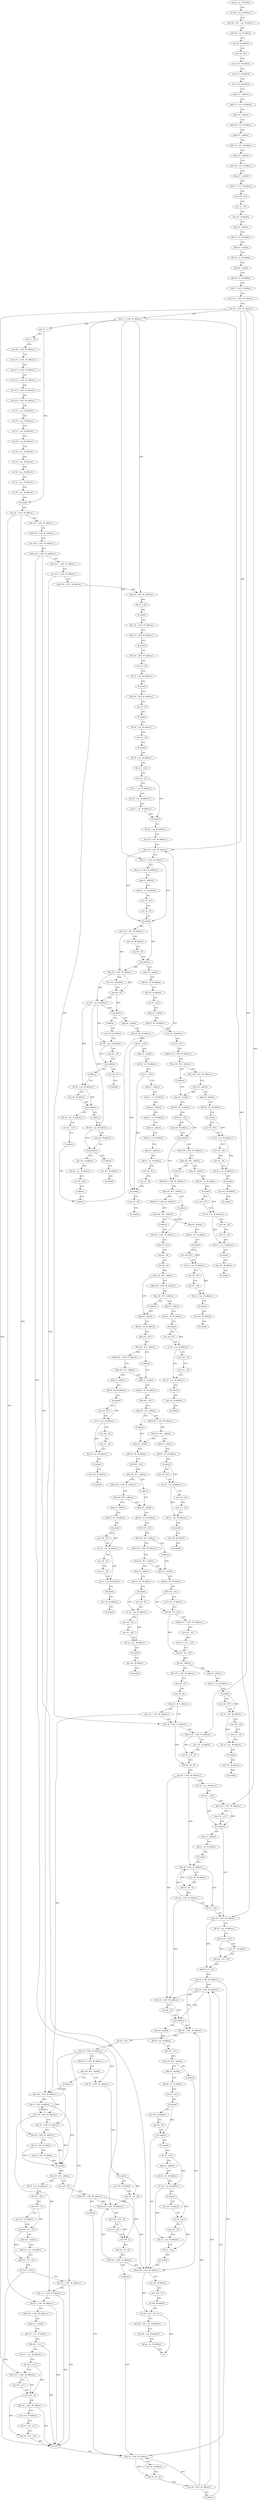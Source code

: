 digraph "func" {
"4203148" [label = "sub sp , sp , # address" ]
"4203152" [label = "str x28 , [ sp , # address ]" ]
"4203156" [label = "stp x29 , x30 , [ sp , # address ]" ]
"4203160" [label = "add x29 , sp , # address" ]
"4203164" [label = "mov x8 , # address" ]
"4203168" [label = "mov w9 , # 0" ]
"4203172" [label = "mov w10 , # address" ]
"4203176" [label = "mov w11 , # address" ]
"4203180" [label = "mov w12 , # address" ]
"4203184" [label = "adrp x13 , address" ]
"4203188" [label = "add x13 , x13 , # address" ]
"4203192" [label = "adrp x14 , address" ]
"4203196" [label = "add x14 , x14 , # address" ]
"4203200" [label = "adrp x15 , address" ]
"4203204" [label = "add x15 , x15 , # address" ]
"4203208" [label = "adrp x16 , address" ]
"4203212" [label = "add x16 , x16 , # address" ]
"4203216" [label = "adrp x17 , symbol" ]
"4203220" [label = "add x17 , x17 , # address" ]
"4203224" [label = "mov x18 , # 0" ]
"4203228" [label = "mov x2 , x18" ]
"4203232" [label = "mov w3 , # address" ]
"4203236" [label = "adrp x4 , address" ]
"4203240" [label = "add x4 , x4 , # address" ]
"4203244" [label = "adrp x5 , symbol" ]
"4203248" [label = "add x5 , x5 , # address" ]
"4203252" [label = "adrp x6 , symbol" ]
"4203256" [label = "add x6 , x6 , # address" ]
"4203260" [label = "sub x7 , x29 , # address" ]
"4203264" [label = "stur wzr , [ x29 , #- address ]" ]
"4203268" [label = "stur w0 , [ x29 , #- address ]" ]
"4203272" [label = "stur x1 , [ x29 , #- address ]" ]
"4203276" [label = "mov x0 , x7" ]
"4203280" [label = "mov x1 , x8" ]
"4203284" [label = "stur w9 , [ x29 , #- address ]" ]
"4203288" [label = "stur w10 , [ x29 , #- address ]" ]
"4203292" [label = "stur w11 , [ x29 , #- address ]" ]
"4203296" [label = "stur w12 , [ x29 , #- address ]" ]
"4203300" [label = "stur x13 , [ x29 , #- address ]" ]
"4203304" [label = "stur x14 , [ x29 , #- address ]" ]
"4203308" [label = "str x15 , [ sp , # address ]" ]
"4203312" [label = "str x16 , [ sp , # address ]" ]
"4203316" [label = "str x17 , [ sp , # address ]" ]
"4203320" [label = "str x18 , [ sp , # address ]" ]
"4203324" [label = "str x2 , [ sp , # address ]" ]
"4203328" [label = "str w3 , [ sp , # address ]" ]
"4203332" [label = "str x4 , [ sp , # address ]" ]
"4203336" [label = "str x5 , [ sp , # address ]" ]
"4203340" [label = "str x6 , [ sp , # address ]" ]
"4203344" [label = "bl symbol" ]
"4203348" [label = "stur x0 , [ x29 , #- address ]" ]
"4203352" [label = "ldur w9 , [ x29 , #- address ]" ]
"4203356" [label = "sturb w9 , [ x29 , #- address ]" ]
"4203360" [label = "ldur w10 , [ x29 , #- address ]" ]
"4203364" [label = "sturb w10 , [ x29 , #- address ]" ]
"4203368" [label = "ldur w11 , [ x29 , #- address ]" ]
"4203372" [label = "stur w11 , [ x29 , #- address ]" ]
"4203376" [label = "sturb w9 , [ x29 , #- address ]" ]
"4203380" [label = "ldur x8 , [ x29 , #- address ]" ]
"4203384" [label = "ldr x0 , [ x8 ]" ]
"4203388" [label = "bl symbol" ]
"4203392" [label = "ldur w0 , [ x29 , #- address ]" ]
"4203396" [label = "ldur x1 , [ x29 , #- address ]" ]
"4203400" [label = "bl symbol" ]
"4203404" [label = "ldur x8 , [ x29 , #- address ]" ]
"4203408" [label = "mov x0 , x8" ]
"4203412" [label = "ldr x1 , [ sp , # address ]" ]
"4203416" [label = "bl symbol" ]
"4203420" [label = "ldur x8 , [ x29 , #- address ]" ]
"4203424" [label = "mov x0 , x8" ]
"4203428" [label = "bl symbol" ]
"4203432" [label = "ldr x8 , [ sp , # address ]" ]
"4203436" [label = "mov x0 , x8" ]
"4203440" [label = "bl symbol" ]
"4203444" [label = "ldr x8 , [ sp , # address ]" ]
"4203448" [label = "ldr x13 , [ x8 ]" ]
"4203452" [label = "mov x0 , x13" ]
"4203456" [label = "ldr x1 , [ sp , # address ]" ]
"4203460" [label = "ldr w2 , [ sp , # address ]" ]
"4203464" [label = "ldr x3 , [ sp , # address ]" ]
"4203468" [label = "bl symbol" ]
"4203472" [label = "ldr x8 , [ sp , # address ]" ]
"4203476" [label = "stur x8 , [ x29 , #- address ]" ]
"4203480" [label = "ldur w0 , [ x29 , #- address ]" ]
"4203728" [label = "adrp x8 , symbol" ]
"4203732" [label = "add x8 , x8 , # address" ]
"4203736" [label = "mov x9 , # address" ]
"4203740" [label = "str x9 , [ x8 ]" ]
"4203744" [label = "adrp x8 , symbol" ]
"4203748" [label = "add x8 , x8 , # address" ]
"4203752" [label = "mov x9 , # address" ]
"4203756" [label = "str x9 , [ x8 ]" ]
"4203760" [label = "ldurb w10 , [ x29 , #- address ]" ]
"4203764" [label = "tbnz w10 , # 0 , address" ]
"4203772" [label = "ldur w8 , [ x29 , #- address ]" ]
"4203768" [label = "b address" ]
"4203528" [label = "ldur w8 , [ x29 , #- address ]" ]
"4203532" [label = "mov w9 , # address" ]
"4203536" [label = "cmp w8 , w9" ]
"4203540" [label = "str w8 , [ sp , # address ]" ]
"4203544" [label = "b.eq address" ]
"4203640" [label = "adrp x8 , symbol" ]
"4203548" [label = "b address" ]
"4203776" [label = "cbnz w8 , address" ]
"4203824" [label = "adrp x8 , symbol" ]
"4203780" [label = "adrp x0 , address" ]
"4203644" [label = "add x8 , x8 , # address" ]
"4203648" [label = "ldr x0 , [ x8 ]" ]
"4203652" [label = "adrp x8 , symbol" ]
"4203656" [label = "add x8 , x8 , # address" ]
"4203660" [label = "ldr x3 , [ x8 ]" ]
"4203664" [label = "adrp x1 , address" ]
"4203668" [label = "add x1 , x1 , # address" ]
"4203672" [label = "adrp x2 , address" ]
"4203676" [label = "add x2 , x2 , # address" ]
"4203680" [label = "adrp x4 , address" ]
"4203684" [label = "add x4 , x4 , # address" ]
"4203688" [label = "adrp x5 , address" ]
"4203692" [label = "add x5 , x5 , # address" ]
"4203696" [label = "mov x8 , # 0" ]
"4203700" [label = "mov x6 , x8" ]
"4203704" [label = "bl symbol" ]
"4203708" [label = "mov w0 , # 0" ]
"4203712" [label = "bl symbol" ]
"4203552" [label = "mov w8 , # address" ]
"4203828" [label = "add x8 , x8 , # address" ]
"4203832" [label = "ldrb w9 , [ x8 ]" ]
"4203836" [label = "cmp w9 , # address" ]
"4203840" [label = "b.eq address" ]
"4203900" [label = "ldurb w8 , [ x29 , #- address ]" ]
"4203844" [label = "ldurb w8 , [ x29 , #- address ]" ]
"4203784" [label = "add x0 , x0 , # address" ]
"4203788" [label = "bl symbol" ]
"4203792" [label = "mov w8 , # 0" ]
"4203796" [label = "str x0 , [ sp , # address ]" ]
"4203800" [label = "mov w0 , w8" ]
"4203804" [label = "mov w1 , w8" ]
"4203808" [label = "ldr x2 , [ sp , # address ]" ]
"4203812" [label = "bl symbol" ]
"4203816" [label = "mov w0 , # address" ]
"4203820" [label = "bl symbol" ]
"4203556" [label = "ldr w9 , [ sp , # address ]" ]
"4203560" [label = "cmp w9 , w8" ]
"4203564" [label = "b.eq address" ]
"4203632" [label = "mov w0 , # 0" ]
"4203568" [label = "b address" ]
"4203904" [label = "tbnz w8 , # 0 , address" ]
"4203912" [label = "ldurb w8 , [ x29 , #- address ]" ]
"4203908" [label = "b address" ]
"4203848" [label = "tbnz w8 , # 0 , address" ]
"4203856" [label = "adrp x0 , address" ]
"4203852" [label = "b address" ]
"4203636" [label = "bl symbol" ]
"4203572" [label = "ldr w8 , [ sp , # address ]" ]
"4203916" [label = "tbnz w8 , # 0 , address" ]
"4203924" [label = "adrp x0 , address" ]
"4203920" [label = "b address" ]
"4203968" [label = "ldur w8 , [ x29 , #- address ]" ]
"4203860" [label = "add x0 , x0 , # address" ]
"4203864" [label = "bl symbol" ]
"4203868" [label = "mov w8 , # 0" ]
"4203872" [label = "str x0 , [ sp , # address ]" ]
"4203876" [label = "mov w0 , w8" ]
"4203880" [label = "mov w1 , w8" ]
"4203884" [label = "ldr x2 , [ sp , # address ]" ]
"4203888" [label = "bl symbol" ]
"4203892" [label = "mov w0 , # address" ]
"4203896" [label = "bl symbol" ]
"4203576" [label = "cmp w8 , # address" ]
"4203580" [label = "b.eq address" ]
"4203604" [label = "ldr x8 , [ sp , # address ]" ]
"4203584" [label = "b address" ]
"4203928" [label = "add x0 , x0 , # address" ]
"4203932" [label = "bl symbol" ]
"4203936" [label = "mov w8 , # 0" ]
"4203940" [label = "str x0 , [ sp , # address ]" ]
"4203944" [label = "mov w0 , w8" ]
"4203948" [label = "mov w1 , w8" ]
"4203952" [label = "ldr x2 , [ sp , # address ]" ]
"4203956" [label = "bl symbol" ]
"4203960" [label = "mov w0 , # address" ]
"4203964" [label = "bl symbol" ]
"4203972" [label = "mov w9 , # 0" ]
"4203976" [label = "cmp w9 , w8" ]
"4203980" [label = "cset w8 , gt" ]
"4203984" [label = "tbnz w8 , # 0 , address" ]
"4204044" [label = "adrp x8 , symbol" ]
"4203988" [label = "ldurb w8 , [ x29 , #- address ]" ]
"4203608" [label = "str wzr , [ x8 ]" ]
"4203612" [label = "b address" ]
"4203724" [label = "b address" ]
"4203588" [label = "ldr w8 , [ sp , # address ]" ]
"4204048" [label = "add x8 , x8 , # address" ]
"4204052" [label = "ldrb w9 , [ x8 ]" ]
"4204056" [label = "tbnz w9 , # 0 , address" ]
"4204064" [label = "ldurb w8 , [ x29 , #- address ]" ]
"4204060" [label = "b address" ]
"4203992" [label = "tbnz w8 , # 0 , address" ]
"4204000" [label = "adrp x0 , address" ]
"4203996" [label = "b address" ]
"4203592" [label = "cmp w8 , # address" ]
"4203596" [label = "b.eq address" ]
"4203616" [label = "mov w8 , # address" ]
"4203600" [label = "b address" ]
"4204068" [label = "tbnz w8 , # 0 , address" ]
"4204116" [label = "adrp x8 , symbol" ]
"4204072" [label = "adrp x0 , address" ]
"4204004" [label = "add x0 , x0 , # address" ]
"4204008" [label = "bl symbol" ]
"4204012" [label = "mov w8 , # 0" ]
"4204016" [label = "str x0 , [ sp , # address ]" ]
"4204020" [label = "mov w0 , w8" ]
"4204024" [label = "mov w1 , w8" ]
"4204028" [label = "ldr x2 , [ sp , # address ]" ]
"4204032" [label = "bl symbol" ]
"4204036" [label = "mov w0 , # address" ]
"4204040" [label = "bl symbol" ]
"4203484" [label = "ldur x1 , [ x29 , #- address ]" ]
"4203488" [label = "ldur x2 , [ x29 , #- address ]" ]
"4203492" [label = "adrp x3 , address" ]
"4203496" [label = "add x3 , x3 , # address" ]
"4203500" [label = "mov x8 , # 0" ]
"4203504" [label = "mov x4 , x8" ]
"4203508" [label = "bl symbol" ]
"4203512" [label = "stur w0 , [ x29 , #- address ]" ]
"4203516" [label = "mov w9 , # address" ]
"4203520" [label = "cmp w0 , w9" ]
"4203524" [label = "b.eq address" ]
"4203620" [label = "ldr x9 , [ sp , # address ]" ]
"4203624" [label = "str w8 , [ x9 ]" ]
"4203628" [label = "b address" ]
"4203716" [label = "mov w0 , # address" ]
"4204120" [label = "add x8 , x8 , # address" ]
"4204124" [label = "ldrb w9 , [ x8 ]" ]
"4204128" [label = "tbnz w9 , # 0 , address" ]
"4204136" [label = "ldurb w8 , [ x29 , #- address ]" ]
"4204132" [label = "b address" ]
"4204076" [label = "add x0 , x0 , # address" ]
"4204080" [label = "bl symbol" ]
"4204084" [label = "mov w8 , # 0" ]
"4204088" [label = "str x0 , [ sp , # address ]" ]
"4204092" [label = "mov w0 , w8" ]
"4204096" [label = "mov w1 , w8" ]
"4204100" [label = "ldr x2 , [ sp , # address ]" ]
"4204104" [label = "bl symbol" ]
"4204108" [label = "mov w0 , # address" ]
"4204112" [label = "bl symbol" ]
"4203720" [label = "bl symbol" ]
"4204140" [label = "tbnz w8 , # 0 , address" ]
"4204188" [label = "adrp x8 , symbol" ]
"4204144" [label = "adrp x0 , address" ]
"4204192" [label = "add x8 , x8 , # address" ]
"4204196" [label = "ldrb w9 , [ x8 ]" ]
"4204200" [label = "tbnz w9 , # 0 , address" ]
"4204208" [label = "ldurb w8 , [ x29 , #- address ]" ]
"4204204" [label = "b address" ]
"4204148" [label = "add x0 , x0 , # address" ]
"4204152" [label = "bl symbol" ]
"4204156" [label = "mov w8 , # 0" ]
"4204160" [label = "str x0 , [ sp , # address ]" ]
"4204164" [label = "mov w0 , w8" ]
"4204168" [label = "mov w1 , w8" ]
"4204172" [label = "ldr x2 , [ sp , # address ]" ]
"4204176" [label = "bl symbol" ]
"4204180" [label = "mov w0 , # address" ]
"4204184" [label = "bl symbol" ]
"4204212" [label = "tbnz w8 , # 0 , address" ]
"4204260" [label = "adrp x8 , symbol" ]
"4204216" [label = "adrp x0 , address" ]
"4204264" [label = "add x8 , x8 , # address" ]
"4204268" [label = "ldrb w9 , [ x8 ]" ]
"4204272" [label = "tbnz w9 , # 0 , address" ]
"4204280" [label = "ldurb w8 , [ x29 , #- address ]" ]
"4204276" [label = "b address" ]
"4204220" [label = "add x0 , x0 , # address" ]
"4204224" [label = "bl symbol" ]
"4204228" [label = "mov w8 , # 0" ]
"4204232" [label = "str x0 , [ sp , # address ]" ]
"4204236" [label = "mov w0 , w8" ]
"4204240" [label = "mov w1 , w8" ]
"4204244" [label = "ldr x2 , [ sp , # address ]" ]
"4204248" [label = "bl symbol" ]
"4204252" [label = "mov w0 , # address" ]
"4204256" [label = "bl symbol" ]
"4204284" [label = "tbnz w8 , # 0 , address" ]
"4204332" [label = "adrp x8 , symbol" ]
"4204288" [label = "adrp x0 , address" ]
"4204336" [label = "add x8 , x8 , # address" ]
"4204340" [label = "ldrb w9 , [ x8 ]" ]
"4204344" [label = "mov w10 , # address" ]
"4204348" [label = "and w9 , w9 , w10" ]
"4204352" [label = "ldurb w11 , [ x29 , #- address ]" ]
"4204356" [label = "mvn w11 , w11" ]
"4204360" [label = "and w10 , w11 , w10" ]
"4204364" [label = "and w9 , w9 , w10" ]
"4204368" [label = "cbz w9 , address" ]
"4204416" [label = "ldur w8 , [ x29 , #- address ]" ]
"4204372" [label = "adrp x0 , address" ]
"4204292" [label = "add x0 , x0 , # address" ]
"4204296" [label = "bl symbol" ]
"4204300" [label = "mov w8 , # 0" ]
"4204304" [label = "str x0 , [ sp , # address ]" ]
"4204308" [label = "mov w0 , w8" ]
"4204312" [label = "mov w1 , w8" ]
"4204316" [label = "ldr x2 , [ sp , # address ]" ]
"4204320" [label = "bl symbol" ]
"4204324" [label = "mov w0 , # address" ]
"4204328" [label = "bl symbol" ]
"4204420" [label = "cmp w8 , # 0" ]
"4204424" [label = "cset w8 , ge" ]
"4204428" [label = "tbnz w8 , # 0 , address" ]
"4204436" [label = "ldur x8 , [ x29 , #- address ]" ]
"4204432" [label = "stur wzr , [ x29 , #- address ]" ]
"4204376" [label = "add x0 , x0 , # address" ]
"4204380" [label = "bl symbol" ]
"4204384" [label = "mov w8 , # 0" ]
"4204388" [label = "str x0 , [ sp , # address ]" ]
"4204392" [label = "mov w0 , w8" ]
"4204396" [label = "mov w1 , w8" ]
"4204400" [label = "ldr x2 , [ sp , # address ]" ]
"4204404" [label = "bl symbol" ]
"4204408" [label = "mov w0 , # address" ]
"4204412" [label = "bl symbol" ]
"4204440" [label = "ldursw x9 , [ x29 , #- address ]" ]
"4204444" [label = "mov x10 , # address" ]
"4204448" [label = "mul x9 , x10 , x9" ]
"4204452" [label = "add x8 , x8 , x9" ]
"4204456" [label = "stur x8 , [ x29 , #- address ]" ]
"4204460" [label = "ldr x8 , [ sp , # address ]" ]
"4204464" [label = "ldr w11 , [ x8 ]" ]
"4204468" [label = "ldur w12 , [ x29 , #- address ]" ]
"4204472" [label = "cmp w11 , w12" ]
"4204476" [label = "b.ne address" ]
"4204512" [label = "ldur x8 , [ x29 , #- address ]" ]
"4204480" [label = "adrp x0 , address" ]
"4204516" [label = "ldr x9 , [ sp , # address ]" ]
"4204520" [label = "ldrsw x10 , [ x9 ]" ]
"4204524" [label = "mov x11 , # address" ]
"4204528" [label = "mul x10 , x11 , x10" ]
"4204532" [label = "add x8 , x8 , x10" ]
"4204536" [label = "stur x8 , [ x29 , #- address ]" ]
"4204540" [label = "ldur x8 , [ x29 , #- address ]" ]
"4204484" [label = "add x0 , x0 , # address" ]
"4204488" [label = "bl symbol" ]
"4204492" [label = "ldur x8 , [ x29 , #- address ]" ]
"4204496" [label = "mov x9 , # address" ]
"4204500" [label = "add x9 , x8 , x9" ]
"4204504" [label = "stur x9 , [ x29 , #- address ]" ]
"4204508" [label = "str x0 , [ x8 ]" ]
"4204796" [label = "adrp x8 , symbol" ]
"4204800" [label = "add x8 , x8 , # address" ]
"4204804" [label = "ldrb w9 , [ x8 ]" ]
"4204808" [label = "tbnz w9 , # 0 , address" ]
"4204816" [label = "adrp x8 , symbol" ]
"4204812" [label = "b address" ]
"4204556" [label = "ldur x8 , [ x29 , #- address ]" ]
"4204560" [label = "ldr x8 , [ x8 ]" ]
"4204564" [label = "stur x8 , [ x29 , #- address ]" ]
"4204568" [label = "ldurb w9 , [ x29 , #- address ]" ]
"4204572" [label = "tbnz w9 , # 0 , address" ]
"4204580" [label = "ldur x0 , [ x29 , #- address ]" ]
"4204576" [label = "b address" ]
"4204820" [label = "add x8 , x8 , # address" ]
"4204824" [label = "ldr x0 , [ x8 ]" ]
"4204828" [label = "bl symbol" ]
"4204832" [label = "mov w9 , # address" ]
"4204836" [label = "cmp w0 , w9" ]
"4204840" [label = "b.ne address" ]
"4204892" [label = "ldurb w8 , [ x29 , #- address ]" ]
"4204844" [label = "bl symbol" ]
"4204584" [label = "bl symbol" ]
"4204588" [label = "mov w8 , # address" ]
"4204592" [label = "and w9 , w0 , w8" ]
"4204596" [label = "ldurb w10 , [ x29 , #- address ]" ]
"4204600" [label = "and w10 , w10 , w8" ]
"4204604" [label = "tst w10 , w9" ]
"4204608" [label = "cset w9 , ne" ]
"4204612" [label = "and w8 , w9 , w8" ]
"4204616" [label = "sturb w8 , [ x29 , #- address ]" ]
"4204620" [label = "b address" ]
"4204776" [label = "ldur x8 , [ x29 , #- address ]" ]
"4204624" [label = "ldur w8 , [ x29 , #- address ]" ]
"4204896" [label = "mov w9 , # address" ]
"4204900" [label = "mov w10 , # 0" ]
"4204904" [label = "tst w8 , # address" ]
"4204908" [label = "csel w0 , w10 , w9 , ne" ]
"4204912" [label = "ldp x29 , x30 , [ sp , # address ]" ]
"4204916" [label = "ldr x28 , [ sp , # address ]" ]
"4204920" [label = "add sp , sp , # address" ]
"4204924" [label = "ret" ]
"4204848" [label = "ldr w1 , [ x0 ]" ]
"4204852" [label = "adrp x0 , address" ]
"4204856" [label = "add x0 , x0 , # address" ]
"4204860" [label = "str w1 , [ sp , # address ]" ]
"4204864" [label = "bl symbol" ]
"4204868" [label = "mov w8 , # address" ]
"4204872" [label = "str x0 , [ sp ]" ]
"4204876" [label = "mov w0 , w8" ]
"4204880" [label = "ldr w1 , [ sp , # address ]" ]
"4204884" [label = "ldr x2 , [ sp ]" ]
"4204888" [label = "bl symbol" ]
"4204780" [label = "mov x9 , # address" ]
"4204784" [label = "add x8 , x8 , x9" ]
"4204788" [label = "stur x8 , [ x29 , #- address ]" ]
"4204792" [label = "b address" ]
"4204628" [label = "sub x1 , x29 , # address" ]
"4204632" [label = "stur w8 , [ x29 , #- address ]" ]
"4204636" [label = "ldur x0 , [ x29 , #- address ]" ]
"4204640" [label = "ldur x2 , [ x29 , #- address ]" ]
"4204644" [label = "sub x3 , x29 , # address" ]
"4204648" [label = "sub x4 , x29 , # address" ]
"4204652" [label = "bl symbol" ]
"4204656" [label = "tbnz w0 , # 0 , address" ]
"4204672" [label = "ldr x8 , [ sp , # address ]" ]
"4204660" [label = "mov w8 , # 0" ]
"4204544" [label = "ldur x9 , [ x29 , #- address ]" ]
"4204548" [label = "cmp x8 , x9" ]
"4204552" [label = "b.hs address" ]
"4204676" [label = "ldr w9 , [ x8 ]" ]
"4204680" [label = "mov w10 , w9" ]
"4204684" [label = "mov x11 , # address" ]
"4204688" [label = "mul x10 , x11 , x10" ]
"4204692" [label = "adrp x11 , symbol" ]
"4204696" [label = "add x11 , x11 , # address" ]
"4204700" [label = "add x10 , x11 , x10" ]
"4204704" [label = "ldr x10 , [ x10 ]" ]
"4204708" [label = "ldur x0 , [ x29 , #- address ]" ]
"4204712" [label = "ldur w1 , [ x29 , #- address ]" ]
"4204716" [label = "ldur x2 , [ x29 , #- address ]" ]
"4204720" [label = "ldurb w9 , [ x29 , #- address ]" ]
"4204724" [label = "adrp x11 , symbol" ]
"4204728" [label = "add x11 , x11 , # address" ]
"4204732" [label = "ldrb w4 , [ x11 ]" ]
"4204736" [label = "ldr x11 , [ sp , # address ]" ]
"4204740" [label = "ldr w12 , [ x11 ]" ]
"4204744" [label = "ldur w13 , [ x29 , #- address ]" ]
"4204748" [label = "cmp w12 , w13" ]
"4204752" [label = "cset w12 , ne" ]
"4204756" [label = "ldur x6 , [ x29 , #- address ]" ]
"4204760" [label = "mov w13 , # address" ]
"4204764" [label = "and w3 , w9 , w13" ]
"4204768" [label = "and w5 , w12 , w13" ]
"4204772" [label = "blr x10" ]
"4204664" [label = "sturb w8 , [ x29 , #- address ]" ]
"4204668" [label = "b address" ]
"4203148" -> "4203152" [ label = "CFG" ]
"4203152" -> "4203156" [ label = "CFG" ]
"4203156" -> "4203160" [ label = "CFG" ]
"4203160" -> "4203164" [ label = "CFG" ]
"4203164" -> "4203168" [ label = "CFG" ]
"4203168" -> "4203172" [ label = "CFG" ]
"4203172" -> "4203176" [ label = "CFG" ]
"4203176" -> "4203180" [ label = "CFG" ]
"4203180" -> "4203184" [ label = "CFG" ]
"4203184" -> "4203188" [ label = "CFG" ]
"4203188" -> "4203192" [ label = "CFG" ]
"4203192" -> "4203196" [ label = "CFG" ]
"4203196" -> "4203200" [ label = "CFG" ]
"4203200" -> "4203204" [ label = "CFG" ]
"4203204" -> "4203208" [ label = "CFG" ]
"4203208" -> "4203212" [ label = "CFG" ]
"4203212" -> "4203216" [ label = "CFG" ]
"4203216" -> "4203220" [ label = "CFG" ]
"4203220" -> "4203224" [ label = "CFG" ]
"4203224" -> "4203228" [ label = "CFG" ]
"4203228" -> "4203232" [ label = "CFG" ]
"4203232" -> "4203236" [ label = "CFG" ]
"4203236" -> "4203240" [ label = "CFG" ]
"4203240" -> "4203244" [ label = "CFG" ]
"4203244" -> "4203248" [ label = "CFG" ]
"4203248" -> "4203252" [ label = "CFG" ]
"4203252" -> "4203256" [ label = "CFG" ]
"4203256" -> "4203260" [ label = "CFG" ]
"4203260" -> "4203264" [ label = "CFG" ]
"4203264" -> "4203268" [ label = "CFG" ]
"4203268" -> "4203272" [ label = "CFG" ]
"4203268" -> "4203480" [ label = "DFG" ]
"4203268" -> "4204440" [ label = "DFG" ]
"4203268" -> "4204468" [ label = "DFG" ]
"4203268" -> "4204744" [ label = "DFG" ]
"4203272" -> "4203276" [ label = "CFG" ]
"4203272" -> "4203380" [ label = "DFG" ]
"4203272" -> "4203484" [ label = "DFG" ]
"4203272" -> "4204436" [ label = "DFG" ]
"4203272" -> "4204512" [ label = "DFG" ]
"4203276" -> "4203280" [ label = "CFG" ]
"4203276" -> "4203344" [ label = "DFG" ]
"4203280" -> "4203284" [ label = "CFG" ]
"4203284" -> "4203288" [ label = "CFG" ]
"4203288" -> "4203292" [ label = "CFG" ]
"4203292" -> "4203296" [ label = "CFG" ]
"4203296" -> "4203300" [ label = "CFG" ]
"4203300" -> "4203304" [ label = "CFG" ]
"4203304" -> "4203308" [ label = "CFG" ]
"4203308" -> "4203312" [ label = "CFG" ]
"4203312" -> "4203316" [ label = "CFG" ]
"4203316" -> "4203320" [ label = "CFG" ]
"4203320" -> "4203324" [ label = "CFG" ]
"4203324" -> "4203328" [ label = "CFG" ]
"4203328" -> "4203332" [ label = "CFG" ]
"4203332" -> "4203336" [ label = "CFG" ]
"4203336" -> "4203340" [ label = "CFG" ]
"4203340" -> "4203344" [ label = "CFG" ]
"4203344" -> "4203348" [ label = "DFG" ]
"4203348" -> "4203352" [ label = "CFG" ]
"4203348" -> "4204640" [ label = "DFG" ]
"4203348" -> "4204716" [ label = "DFG" ]
"4203352" -> "4203356" [ label = "CFG" ]
"4203356" -> "4203360" [ label = "CFG" ]
"4203360" -> "4203364" [ label = "CFG" ]
"4203364" -> "4203368" [ label = "CFG" ]
"4203364" -> "4204596" [ label = "DFG" ]
"4203364" -> "4204892" [ label = "DFG" ]
"4203368" -> "4203372" [ label = "CFG" ]
"4203372" -> "4203376" [ label = "CFG" ]
"4203372" -> "4204624" [ label = "DFG" ]
"4203376" -> "4203380" [ label = "CFG" ]
"4203380" -> "4203384" [ label = "DFG" ]
"4203384" -> "4203388" [ label = "DFG" ]
"4203388" -> "4203392" [ label = "CFG" ]
"4203392" -> "4203396" [ label = "CFG" ]
"4203396" -> "4203400" [ label = "CFG" ]
"4203400" -> "4203404" [ label = "CFG" ]
"4203404" -> "4203408" [ label = "CFG" ]
"4203408" -> "4203412" [ label = "CFG" ]
"4203412" -> "4203416" [ label = "CFG" ]
"4203416" -> "4203420" [ label = "CFG" ]
"4203420" -> "4203424" [ label = "CFG" ]
"4203424" -> "4203428" [ label = "CFG" ]
"4203428" -> "4203432" [ label = "CFG" ]
"4203432" -> "4203436" [ label = "CFG" ]
"4203436" -> "4203440" [ label = "CFG" ]
"4203440" -> "4203444" [ label = "CFG" ]
"4203444" -> "4203448" [ label = "CFG" ]
"4203448" -> "4203452" [ label = "CFG" ]
"4203452" -> "4203456" [ label = "CFG" ]
"4203452" -> "4203468" [ label = "DFG" ]
"4203456" -> "4203460" [ label = "CFG" ]
"4203460" -> "4203464" [ label = "CFG" ]
"4203464" -> "4203468" [ label = "CFG" ]
"4203468" -> "4203472" [ label = "CFG" ]
"4203472" -> "4203476" [ label = "CFG" ]
"4203476" -> "4203480" [ label = "CFG" ]
"4203480" -> "4203484" [ label = "CFG" ]
"4203480" -> "4203508" [ label = "DFG" ]
"4203728" -> "4203732" [ label = "CFG" ]
"4203732" -> "4203736" [ label = "CFG" ]
"4203736" -> "4203740" [ label = "CFG" ]
"4203740" -> "4203744" [ label = "CFG" ]
"4203744" -> "4203748" [ label = "CFG" ]
"4203748" -> "4203752" [ label = "CFG" ]
"4203752" -> "4203756" [ label = "CFG" ]
"4203756" -> "4203760" [ label = "CFG" ]
"4203760" -> "4203764" [ label = "CFG" ]
"4203764" -> "4203772" [ label = "CFG" ]
"4203764" -> "4203768" [ label = "CFG" ]
"4203772" -> "4203776" [ label = "CFG" ]
"4203768" -> "4203824" [ label = "CFG" ]
"4203528" -> "4203532" [ label = "CFG" ]
"4203528" -> "4203536" [ label = "DFG" ]
"4203528" -> "4203540" [ label = "DFG" ]
"4203532" -> "4203536" [ label = "CFG" ]
"4203536" -> "4203540" [ label = "CFG" ]
"4203536" -> "4203544" [ label = "DFG" ]
"4203540" -> "4203544" [ label = "CFG" ]
"4203540" -> "4203556" [ label = "DFG" ]
"4203540" -> "4203572" [ label = "DFG" ]
"4203540" -> "4203588" [ label = "DFG" ]
"4203544" -> "4203640" [ label = "CFG" ]
"4203544" -> "4203548" [ label = "CFG" ]
"4203640" -> "4203644" [ label = "CFG" ]
"4203548" -> "4203552" [ label = "CFG" ]
"4203776" -> "4203824" [ label = "CFG" ]
"4203776" -> "4203780" [ label = "CFG" ]
"4203824" -> "4203828" [ label = "CFG" ]
"4203780" -> "4203784" [ label = "CFG" ]
"4203644" -> "4203648" [ label = "CFG" ]
"4203648" -> "4203652" [ label = "CFG" ]
"4203648" -> "4203704" [ label = "DFG" ]
"4203652" -> "4203656" [ label = "CFG" ]
"4203656" -> "4203660" [ label = "CFG" ]
"4203660" -> "4203664" [ label = "CFG" ]
"4203660" -> "4203704" [ label = "DFG" ]
"4203664" -> "4203668" [ label = "CFG" ]
"4203668" -> "4203672" [ label = "CFG" ]
"4203672" -> "4203676" [ label = "CFG" ]
"4203676" -> "4203680" [ label = "CFG" ]
"4203680" -> "4203684" [ label = "CFG" ]
"4203684" -> "4203688" [ label = "CFG" ]
"4203688" -> "4203692" [ label = "CFG" ]
"4203692" -> "4203696" [ label = "CFG" ]
"4203696" -> "4203700" [ label = "CFG" ]
"4203700" -> "4203704" [ label = "CFG" ]
"4203704" -> "4203708" [ label = "CFG" ]
"4203708" -> "4203712" [ label = "CFG" ]
"4203552" -> "4203556" [ label = "CFG" ]
"4203828" -> "4203832" [ label = "CFG" ]
"4203832" -> "4203836" [ label = "CFG" ]
"4203832" -> "4203840" [ label = "DFG" ]
"4203836" -> "4203840" [ label = "CFG" ]
"4203840" -> "4203900" [ label = "CFG" ]
"4203840" -> "4203844" [ label = "CFG" ]
"4203900" -> "4203904" [ label = "CFG" ]
"4203844" -> "4203848" [ label = "CFG" ]
"4203784" -> "4203788" [ label = "CFG" ]
"4203788" -> "4203792" [ label = "CFG" ]
"4203788" -> "4203796" [ label = "DFG" ]
"4203792" -> "4203796" [ label = "CFG" ]
"4203796" -> "4203800" [ label = "CFG" ]
"4203796" -> "4203808" [ label = "DFG" ]
"4203800" -> "4203804" [ label = "CFG" ]
"4203804" -> "4203808" [ label = "CFG" ]
"4203808" -> "4203812" [ label = "CFG" ]
"4203812" -> "4203816" [ label = "CFG" ]
"4203816" -> "4203820" [ label = "CFG" ]
"4203556" -> "4203560" [ label = "CFG" ]
"4203556" -> "4203564" [ label = "DFG" ]
"4203560" -> "4203564" [ label = "CFG" ]
"4203564" -> "4203632" [ label = "CFG" ]
"4203564" -> "4203568" [ label = "CFG" ]
"4203632" -> "4203636" [ label = "CFG" ]
"4203568" -> "4203572" [ label = "CFG" ]
"4203904" -> "4203912" [ label = "CFG" ]
"4203904" -> "4203908" [ label = "CFG" ]
"4203912" -> "4203916" [ label = "CFG" ]
"4203908" -> "4203968" [ label = "CFG" ]
"4203848" -> "4203856" [ label = "CFG" ]
"4203848" -> "4203852" [ label = "CFG" ]
"4203856" -> "4203860" [ label = "CFG" ]
"4203852" -> "4203900" [ label = "CFG" ]
"4203572" -> "4203576" [ label = "CFG" ]
"4203572" -> "4203580" [ label = "DFG" ]
"4203916" -> "4203924" [ label = "CFG" ]
"4203916" -> "4203920" [ label = "CFG" ]
"4203924" -> "4203928" [ label = "CFG" ]
"4203920" -> "4203968" [ label = "CFG" ]
"4203968" -> "4203972" [ label = "CFG" ]
"4203860" -> "4203864" [ label = "CFG" ]
"4203864" -> "4203868" [ label = "CFG" ]
"4203864" -> "4203872" [ label = "DFG" ]
"4203868" -> "4203872" [ label = "CFG" ]
"4203872" -> "4203876" [ label = "CFG" ]
"4203872" -> "4203884" [ label = "DFG" ]
"4203876" -> "4203880" [ label = "CFG" ]
"4203880" -> "4203884" [ label = "CFG" ]
"4203884" -> "4203888" [ label = "CFG" ]
"4203888" -> "4203892" [ label = "CFG" ]
"4203892" -> "4203896" [ label = "CFG" ]
"4203576" -> "4203580" [ label = "CFG" ]
"4203580" -> "4203604" [ label = "CFG" ]
"4203580" -> "4203584" [ label = "CFG" ]
"4203604" -> "4203608" [ label = "CFG" ]
"4203584" -> "4203588" [ label = "CFG" ]
"4203928" -> "4203932" [ label = "CFG" ]
"4203932" -> "4203936" [ label = "CFG" ]
"4203932" -> "4203940" [ label = "DFG" ]
"4203936" -> "4203940" [ label = "CFG" ]
"4203940" -> "4203944" [ label = "CFG" ]
"4203940" -> "4203952" [ label = "DFG" ]
"4203944" -> "4203948" [ label = "CFG" ]
"4203948" -> "4203952" [ label = "CFG" ]
"4203952" -> "4203956" [ label = "CFG" ]
"4203956" -> "4203960" [ label = "CFG" ]
"4203960" -> "4203964" [ label = "CFG" ]
"4203972" -> "4203976" [ label = "CFG" ]
"4203976" -> "4203980" [ label = "CFG" ]
"4203980" -> "4203984" [ label = "DFG" ]
"4203984" -> "4204044" [ label = "CFG" ]
"4203984" -> "4203988" [ label = "CFG" ]
"4204044" -> "4204048" [ label = "CFG" ]
"4203988" -> "4203992" [ label = "CFG" ]
"4203608" -> "4203612" [ label = "CFG" ]
"4203612" -> "4203724" [ label = "CFG" ]
"4203724" -> "4203480" [ label = "CFG" ]
"4203588" -> "4203592" [ label = "CFG" ]
"4203588" -> "4203596" [ label = "DFG" ]
"4204048" -> "4204052" [ label = "CFG" ]
"4204052" -> "4204056" [ label = "DFG" ]
"4204056" -> "4204064" [ label = "CFG" ]
"4204056" -> "4204060" [ label = "CFG" ]
"4204064" -> "4204068" [ label = "CFG" ]
"4204060" -> "4204116" [ label = "CFG" ]
"4203992" -> "4204000" [ label = "CFG" ]
"4203992" -> "4203996" [ label = "CFG" ]
"4204000" -> "4204004" [ label = "CFG" ]
"4203996" -> "4204044" [ label = "CFG" ]
"4203592" -> "4203596" [ label = "CFG" ]
"4203596" -> "4203616" [ label = "CFG" ]
"4203596" -> "4203600" [ label = "CFG" ]
"4203616" -> "4203620" [ label = "CFG" ]
"4203600" -> "4203716" [ label = "CFG" ]
"4204068" -> "4204116" [ label = "CFG" ]
"4204068" -> "4204072" [ label = "CFG" ]
"4204116" -> "4204120" [ label = "CFG" ]
"4204072" -> "4204076" [ label = "CFG" ]
"4204004" -> "4204008" [ label = "CFG" ]
"4204008" -> "4204012" [ label = "CFG" ]
"4204008" -> "4204016" [ label = "DFG" ]
"4204012" -> "4204016" [ label = "CFG" ]
"4204016" -> "4204020" [ label = "CFG" ]
"4204016" -> "4204028" [ label = "DFG" ]
"4204020" -> "4204024" [ label = "CFG" ]
"4204024" -> "4204028" [ label = "CFG" ]
"4204028" -> "4204032" [ label = "CFG" ]
"4204032" -> "4204036" [ label = "CFG" ]
"4204036" -> "4204040" [ label = "CFG" ]
"4203484" -> "4203488" [ label = "CFG" ]
"4203484" -> "4203508" [ label = "DFG" ]
"4203488" -> "4203492" [ label = "CFG" ]
"4203492" -> "4203496" [ label = "CFG" ]
"4203496" -> "4203500" [ label = "CFG" ]
"4203500" -> "4203504" [ label = "CFG" ]
"4203504" -> "4203508" [ label = "CFG" ]
"4203508" -> "4203512" [ label = "DFG" ]
"4203508" -> "4203524" [ label = "DFG" ]
"4203512" -> "4203516" [ label = "CFG" ]
"4203512" -> "4203528" [ label = "DFG" ]
"4203516" -> "4203520" [ label = "CFG" ]
"4203520" -> "4203524" [ label = "CFG" ]
"4203524" -> "4203728" [ label = "CFG" ]
"4203524" -> "4203528" [ label = "CFG" ]
"4203620" -> "4203624" [ label = "CFG" ]
"4203624" -> "4203628" [ label = "CFG" ]
"4203628" -> "4203724" [ label = "CFG" ]
"4203716" -> "4203720" [ label = "CFG" ]
"4204120" -> "4204124" [ label = "CFG" ]
"4204124" -> "4204128" [ label = "DFG" ]
"4204128" -> "4204136" [ label = "CFG" ]
"4204128" -> "4204132" [ label = "CFG" ]
"4204136" -> "4204140" [ label = "CFG" ]
"4204132" -> "4204188" [ label = "CFG" ]
"4204076" -> "4204080" [ label = "CFG" ]
"4204080" -> "4204084" [ label = "CFG" ]
"4204080" -> "4204088" [ label = "DFG" ]
"4204084" -> "4204088" [ label = "CFG" ]
"4204088" -> "4204092" [ label = "CFG" ]
"4204088" -> "4204100" [ label = "DFG" ]
"4204092" -> "4204096" [ label = "CFG" ]
"4204096" -> "4204100" [ label = "CFG" ]
"4204100" -> "4204104" [ label = "CFG" ]
"4204104" -> "4204108" [ label = "CFG" ]
"4204108" -> "4204112" [ label = "CFG" ]
"4204140" -> "4204188" [ label = "CFG" ]
"4204140" -> "4204144" [ label = "CFG" ]
"4204188" -> "4204192" [ label = "CFG" ]
"4204144" -> "4204148" [ label = "CFG" ]
"4204192" -> "4204196" [ label = "CFG" ]
"4204196" -> "4204200" [ label = "DFG" ]
"4204200" -> "4204208" [ label = "CFG" ]
"4204200" -> "4204204" [ label = "CFG" ]
"4204208" -> "4204212" [ label = "CFG" ]
"4204204" -> "4204260" [ label = "CFG" ]
"4204148" -> "4204152" [ label = "CFG" ]
"4204152" -> "4204156" [ label = "CFG" ]
"4204152" -> "4204160" [ label = "DFG" ]
"4204156" -> "4204160" [ label = "CFG" ]
"4204160" -> "4204164" [ label = "CFG" ]
"4204160" -> "4204172" [ label = "DFG" ]
"4204164" -> "4204168" [ label = "CFG" ]
"4204168" -> "4204172" [ label = "CFG" ]
"4204172" -> "4204176" [ label = "CFG" ]
"4204176" -> "4204180" [ label = "CFG" ]
"4204180" -> "4204184" [ label = "CFG" ]
"4204212" -> "4204260" [ label = "CFG" ]
"4204212" -> "4204216" [ label = "CFG" ]
"4204260" -> "4204264" [ label = "CFG" ]
"4204216" -> "4204220" [ label = "CFG" ]
"4204264" -> "4204268" [ label = "CFG" ]
"4204268" -> "4204272" [ label = "DFG" ]
"4204272" -> "4204280" [ label = "CFG" ]
"4204272" -> "4204276" [ label = "CFG" ]
"4204280" -> "4204284" [ label = "CFG" ]
"4204276" -> "4204332" [ label = "CFG" ]
"4204220" -> "4204224" [ label = "CFG" ]
"4204224" -> "4204228" [ label = "CFG" ]
"4204224" -> "4204232" [ label = "DFG" ]
"4204228" -> "4204232" [ label = "CFG" ]
"4204232" -> "4204236" [ label = "CFG" ]
"4204232" -> "4204244" [ label = "DFG" ]
"4204236" -> "4204240" [ label = "CFG" ]
"4204240" -> "4204244" [ label = "CFG" ]
"4204244" -> "4204248" [ label = "CFG" ]
"4204248" -> "4204252" [ label = "CFG" ]
"4204252" -> "4204256" [ label = "CFG" ]
"4204284" -> "4204332" [ label = "CFG" ]
"4204284" -> "4204288" [ label = "CFG" ]
"4204332" -> "4204336" [ label = "CFG" ]
"4204288" -> "4204292" [ label = "CFG" ]
"4204336" -> "4204340" [ label = "CFG" ]
"4204340" -> "4204344" [ label = "CFG" ]
"4204340" -> "4204348" [ label = "DFG" ]
"4204344" -> "4204348" [ label = "CFG" ]
"4204348" -> "4204352" [ label = "CFG" ]
"4204348" -> "4204364" [ label = "DFG" ]
"4204352" -> "4204356" [ label = "CFG" ]
"4204356" -> "4204360" [ label = "CFG" ]
"4204360" -> "4204364" [ label = "CFG" ]
"4204364" -> "4204368" [ label = "DFG" ]
"4204368" -> "4204416" [ label = "CFG" ]
"4204368" -> "4204372" [ label = "CFG" ]
"4204416" -> "4204420" [ label = "CFG" ]
"4204372" -> "4204376" [ label = "CFG" ]
"4204292" -> "4204296" [ label = "CFG" ]
"4204296" -> "4204300" [ label = "CFG" ]
"4204296" -> "4204304" [ label = "DFG" ]
"4204300" -> "4204304" [ label = "CFG" ]
"4204304" -> "4204308" [ label = "CFG" ]
"4204304" -> "4204316" [ label = "DFG" ]
"4204308" -> "4204312" [ label = "CFG" ]
"4204312" -> "4204316" [ label = "CFG" ]
"4204316" -> "4204320" [ label = "CFG" ]
"4204320" -> "4204324" [ label = "CFG" ]
"4204324" -> "4204328" [ label = "CFG" ]
"4204420" -> "4204424" [ label = "CFG" ]
"4204424" -> "4204428" [ label = "DFG" ]
"4204428" -> "4204436" [ label = "CFG" ]
"4204428" -> "4204432" [ label = "CFG" ]
"4204436" -> "4204440" [ label = "CFG" ]
"4204436" -> "4204452" [ label = "DFG" ]
"4204432" -> "4204436" [ label = "CFG" ]
"4204432" -> "4204624" [ label = "DFG" ]
"4204376" -> "4204380" [ label = "CFG" ]
"4204380" -> "4204384" [ label = "CFG" ]
"4204380" -> "4204388" [ label = "DFG" ]
"4204384" -> "4204388" [ label = "CFG" ]
"4204388" -> "4204392" [ label = "CFG" ]
"4204388" -> "4204400" [ label = "DFG" ]
"4204392" -> "4204396" [ label = "CFG" ]
"4204396" -> "4204400" [ label = "CFG" ]
"4204400" -> "4204404" [ label = "CFG" ]
"4204404" -> "4204408" [ label = "CFG" ]
"4204408" -> "4204412" [ label = "CFG" ]
"4204440" -> "4204444" [ label = "CFG" ]
"4204440" -> "4204448" [ label = "DFG" ]
"4204444" -> "4204448" [ label = "CFG" ]
"4204448" -> "4204452" [ label = "DFG" ]
"4204452" -> "4204456" [ label = "DFG" ]
"4204456" -> "4204460" [ label = "CFG" ]
"4204456" -> "4204492" [ label = "DFG" ]
"4204456" -> "4204544" [ label = "DFG" ]
"4204460" -> "4204464" [ label = "CFG" ]
"4204464" -> "4204468" [ label = "CFG" ]
"4204464" -> "4204476" [ label = "DFG" ]
"4204468" -> "4204472" [ label = "CFG" ]
"4204468" -> "4204476" [ label = "DFG" ]
"4204472" -> "4204476" [ label = "CFG" ]
"4204476" -> "4204512" [ label = "CFG" ]
"4204476" -> "4204480" [ label = "CFG" ]
"4204512" -> "4204516" [ label = "CFG" ]
"4204512" -> "4204532" [ label = "DFG" ]
"4204480" -> "4204484" [ label = "CFG" ]
"4204516" -> "4204520" [ label = "CFG" ]
"4204520" -> "4204524" [ label = "CFG" ]
"4204520" -> "4204528" [ label = "DFG" ]
"4204524" -> "4204528" [ label = "CFG" ]
"4204528" -> "4204532" [ label = "DFG" ]
"4204532" -> "4204536" [ label = "DFG" ]
"4204536" -> "4204540" [ label = "DFG" ]
"4204536" -> "4204556" [ label = "DFG" ]
"4204536" -> "4204776" [ label = "DFG" ]
"4204540" -> "4204544" [ label = "CFG" ]
"4204540" -> "4204552" [ label = "DFG" ]
"4204484" -> "4204488" [ label = "CFG" ]
"4204488" -> "4204492" [ label = "CFG" ]
"4204492" -> "4204496" [ label = "CFG" ]
"4204492" -> "4204500" [ label = "DFG" ]
"4204492" -> "4204508" [ label = "DFG" ]
"4204496" -> "4204500" [ label = "CFG" ]
"4204500" -> "4204504" [ label = "DFG" ]
"4204504" -> "4204508" [ label = "CFG" ]
"4204504" -> "4204492" [ label = "DFG" ]
"4204504" -> "4204544" [ label = "DFG" ]
"4204508" -> "4204512" [ label = "CFG" ]
"4204796" -> "4204800" [ label = "CFG" ]
"4204800" -> "4204804" [ label = "CFG" ]
"4204804" -> "4204808" [ label = "DFG" ]
"4204808" -> "4204816" [ label = "CFG" ]
"4204808" -> "4204812" [ label = "CFG" ]
"4204816" -> "4204820" [ label = "CFG" ]
"4204812" -> "4204892" [ label = "CFG" ]
"4204556" -> "4204560" [ label = "DFG" ]
"4204560" -> "4204564" [ label = "DFG" ]
"4204564" -> "4204568" [ label = "CFG" ]
"4204564" -> "4204580" [ label = "DFG" ]
"4204564" -> "4204636" [ label = "DFG" ]
"4204564" -> "4204708" [ label = "DFG" ]
"4204568" -> "4204572" [ label = "CFG" ]
"4204572" -> "4204580" [ label = "CFG" ]
"4204572" -> "4204576" [ label = "CFG" ]
"4204580" -> "4204584" [ label = "CFG" ]
"4204576" -> "4204624" [ label = "CFG" ]
"4204820" -> "4204824" [ label = "CFG" ]
"4204824" -> "4204828" [ label = "DFG" ]
"4204828" -> "4204832" [ label = "CFG" ]
"4204828" -> "4204840" [ label = "DFG" ]
"4204832" -> "4204836" [ label = "CFG" ]
"4204836" -> "4204840" [ label = "CFG" ]
"4204840" -> "4204892" [ label = "CFG" ]
"4204840" -> "4204844" [ label = "CFG" ]
"4204892" -> "4204896" [ label = "CFG" ]
"4204892" -> "4204908" [ label = "DFG" ]
"4204844" -> "4204848" [ label = "DFG" ]
"4204584" -> "4204588" [ label = "CFG" ]
"4204584" -> "4204592" [ label = "DFG" ]
"4204588" -> "4204592" [ label = "CFG" ]
"4204592" -> "4204596" [ label = "CFG" ]
"4204592" -> "4204608" [ label = "DFG" ]
"4204596" -> "4204600" [ label = "DFG" ]
"4204600" -> "4204604" [ label = "CFG" ]
"4204600" -> "4204608" [ label = "DFG" ]
"4204604" -> "4204608" [ label = "CFG" ]
"4204608" -> "4204612" [ label = "DFG" ]
"4204612" -> "4204616" [ label = "DFG" ]
"4204616" -> "4204620" [ label = "CFG" ]
"4204616" -> "4204596" [ label = "DFG" ]
"4204616" -> "4204892" [ label = "DFG" ]
"4204620" -> "4204776" [ label = "CFG" ]
"4204776" -> "4204780" [ label = "CFG" ]
"4204776" -> "4204784" [ label = "DFG" ]
"4204624" -> "4204628" [ label = "CFG" ]
"4204624" -> "4204632" [ label = "DFG" ]
"4204896" -> "4204900" [ label = "CFG" ]
"4204900" -> "4204904" [ label = "CFG" ]
"4204904" -> "4204908" [ label = "CFG" ]
"4204908" -> "4204912" [ label = "CFG" ]
"4204908" -> "4204924" [ label = "DFG" ]
"4204912" -> "4204916" [ label = "CFG" ]
"4204916" -> "4204920" [ label = "CFG" ]
"4204920" -> "4204924" [ label = "CFG" ]
"4204848" -> "4204852" [ label = "CFG" ]
"4204848" -> "4204860" [ label = "DFG" ]
"4204852" -> "4204856" [ label = "CFG" ]
"4204856" -> "4204860" [ label = "CFG" ]
"4204860" -> "4204864" [ label = "CFG" ]
"4204860" -> "4204880" [ label = "DFG" ]
"4204864" -> "4204868" [ label = "CFG" ]
"4204864" -> "4204872" [ label = "DFG" ]
"4204868" -> "4204872" [ label = "CFG" ]
"4204872" -> "4204876" [ label = "CFG" ]
"4204872" -> "4204884" [ label = "DFG" ]
"4204876" -> "4204880" [ label = "CFG" ]
"4204880" -> "4204884" [ label = "CFG" ]
"4204884" -> "4204888" [ label = "CFG" ]
"4204888" -> "4204892" [ label = "CFG" ]
"4204780" -> "4204784" [ label = "CFG" ]
"4204784" -> "4204788" [ label = "DFG" ]
"4204788" -> "4204792" [ label = "CFG" ]
"4204788" -> "4204540" [ label = "DFG" ]
"4204788" -> "4204556" [ label = "DFG" ]
"4204788" -> "4204776" [ label = "DFG" ]
"4204792" -> "4204540" [ label = "CFG" ]
"4204628" -> "4204632" [ label = "CFG" ]
"4204628" -> "4204652" [ label = "DFG" ]
"4204632" -> "4204636" [ label = "CFG" ]
"4204632" -> "4204628" [ label = "DFG" ]
"4204632" -> "4204712" [ label = "DFG" ]
"4204636" -> "4204640" [ label = "CFG" ]
"4204636" -> "4204652" [ label = "DFG" ]
"4204640" -> "4204644" [ label = "CFG" ]
"4204640" -> "4204652" [ label = "DFG" ]
"4204644" -> "4204648" [ label = "CFG" ]
"4204644" -> "4204652" [ label = "DFG" ]
"4204648" -> "4204652" [ label = "DFG" ]
"4204652" -> "4204656" [ label = "DFG" ]
"4204656" -> "4204672" [ label = "CFG" ]
"4204656" -> "4204660" [ label = "CFG" ]
"4204672" -> "4204676" [ label = "CFG" ]
"4204660" -> "4204664" [ label = "CFG" ]
"4204544" -> "4204548" [ label = "CFG" ]
"4204544" -> "4204552" [ label = "DFG" ]
"4204548" -> "4204552" [ label = "CFG" ]
"4204552" -> "4204796" [ label = "CFG" ]
"4204552" -> "4204556" [ label = "CFG" ]
"4204676" -> "4204680" [ label = "DFG" ]
"4204680" -> "4204684" [ label = "CFG" ]
"4204680" -> "4204688" [ label = "DFG" ]
"4204684" -> "4204688" [ label = "CFG" ]
"4204688" -> "4204692" [ label = "CFG" ]
"4204688" -> "4204700" [ label = "DFG" ]
"4204692" -> "4204696" [ label = "CFG" ]
"4204696" -> "4204700" [ label = "CFG" ]
"4204700" -> "4204704" [ label = "DFG" ]
"4204704" -> "4204708" [ label = "CFG" ]
"4204704" -> "4204772" [ label = "DFG" ]
"4204708" -> "4204712" [ label = "CFG" ]
"4204708" -> "4204772" [ label = "DFG" ]
"4204712" -> "4204716" [ label = "CFG" ]
"4204712" -> "4204772" [ label = "DFG" ]
"4204716" -> "4204720" [ label = "CFG" ]
"4204716" -> "4204772" [ label = "DFG" ]
"4204720" -> "4204724" [ label = "CFG" ]
"4204724" -> "4204728" [ label = "CFG" ]
"4204728" -> "4204732" [ label = "CFG" ]
"4204732" -> "4204736" [ label = "CFG" ]
"4204732" -> "4204772" [ label = "DFG" ]
"4204736" -> "4204740" [ label = "CFG" ]
"4204740" -> "4204744" [ label = "CFG" ]
"4204740" -> "4204752" [ label = "DFG" ]
"4204744" -> "4204748" [ label = "CFG" ]
"4204744" -> "4204752" [ label = "DFG" ]
"4204748" -> "4204752" [ label = "CFG" ]
"4204752" -> "4204756" [ label = "CFG" ]
"4204752" -> "4204768" [ label = "DFG" ]
"4204756" -> "4204760" [ label = "CFG" ]
"4204756" -> "4204772" [ label = "DFG" ]
"4204760" -> "4204764" [ label = "CFG" ]
"4204764" -> "4204768" [ label = "CFG" ]
"4204768" -> "4204772" [ label = "DFG" ]
"4204772" -> "4204776" [ label = "CFG" ]
"4204664" -> "4204668" [ label = "CFG" ]
"4204664" -> "4204596" [ label = "DFG" ]
"4204664" -> "4204892" [ label = "DFG" ]
"4204668" -> "4204776" [ label = "CFG" ]
}
